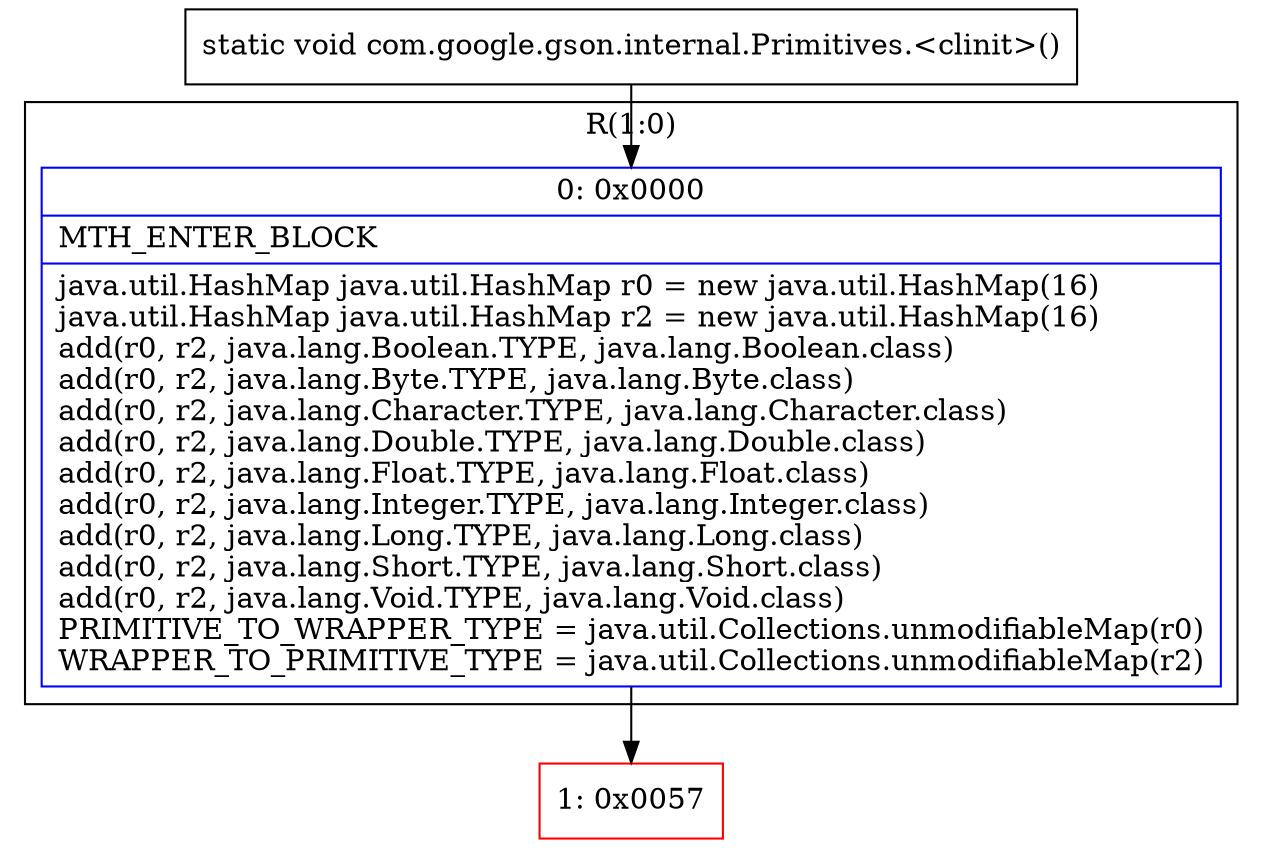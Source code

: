 digraph "CFG forcom.google.gson.internal.Primitives.\<clinit\>()V" {
subgraph cluster_Region_856851041 {
label = "R(1:0)";
node [shape=record,color=blue];
Node_0 [shape=record,label="{0\:\ 0x0000|MTH_ENTER_BLOCK\l|java.util.HashMap java.util.HashMap r0 = new java.util.HashMap(16)\ljava.util.HashMap java.util.HashMap r2 = new java.util.HashMap(16)\ladd(r0, r2, java.lang.Boolean.TYPE, java.lang.Boolean.class)\ladd(r0, r2, java.lang.Byte.TYPE, java.lang.Byte.class)\ladd(r0, r2, java.lang.Character.TYPE, java.lang.Character.class)\ladd(r0, r2, java.lang.Double.TYPE, java.lang.Double.class)\ladd(r0, r2, java.lang.Float.TYPE, java.lang.Float.class)\ladd(r0, r2, java.lang.Integer.TYPE, java.lang.Integer.class)\ladd(r0, r2, java.lang.Long.TYPE, java.lang.Long.class)\ladd(r0, r2, java.lang.Short.TYPE, java.lang.Short.class)\ladd(r0, r2, java.lang.Void.TYPE, java.lang.Void.class)\lPRIMITIVE_TO_WRAPPER_TYPE = java.util.Collections.unmodifiableMap(r0)\lWRAPPER_TO_PRIMITIVE_TYPE = java.util.Collections.unmodifiableMap(r2)\l}"];
}
Node_1 [shape=record,color=red,label="{1\:\ 0x0057}"];
MethodNode[shape=record,label="{static void com.google.gson.internal.Primitives.\<clinit\>() }"];
MethodNode -> Node_0;
Node_0 -> Node_1;
}

